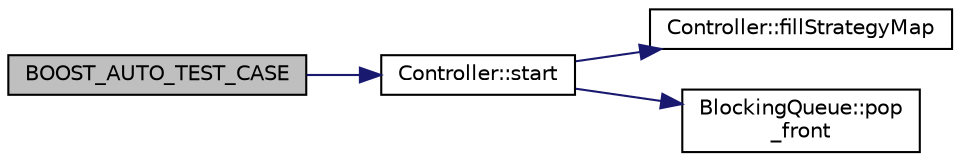 digraph "BOOST_AUTO_TEST_CASE"
{
  edge [fontname="Helvetica",fontsize="10",labelfontname="Helvetica",labelfontsize="10"];
  node [fontname="Helvetica",fontsize="10",shape=record];
  rankdir="LR";
  Node1 [label="BOOST_AUTO_TEST_CASE",height=0.2,width=0.4,color="black", fillcolor="grey75", style="filled" fontcolor="black"];
  Node1 -> Node2 [color="midnightblue",fontsize="10",style="solid",fontname="Helvetica"];
  Node2 [label="Controller::start",height=0.2,width=0.4,color="black", fillcolor="white", style="filled",URL="$classController.html#ad535ad74055e645b7f44b7feeb4e82a8",tooltip="w tej metodzie wszystko się dzieje, w szczególności wywołuje ona nowe wątki "];
  Node2 -> Node3 [color="midnightblue",fontsize="10",style="solid",fontname="Helvetica"];
  Node3 [label="Controller::fillStrategyMap",height=0.2,width=0.4,color="black", fillcolor="white", style="filled",URL="$classController.html#ada4383b0c385d09c6e82158e91449948",tooltip="metoda wypełnia mapę strategii odpowiednimi strategiami dla różnych typów zdarzeń ..."];
  Node2 -> Node4 [color="midnightblue",fontsize="10",style="solid",fontname="Helvetica"];
  Node4 [label="BlockingQueue::pop\l_front",height=0.2,width=0.4,color="black", fillcolor="white", style="filled",URL="$classBlockingQueue.html#a33e18f760365430cee38721dfd0abf5e",tooltip="Zdejmuje pierwszy element z kolejki niepodzielnie i go zwraca. "];
}
